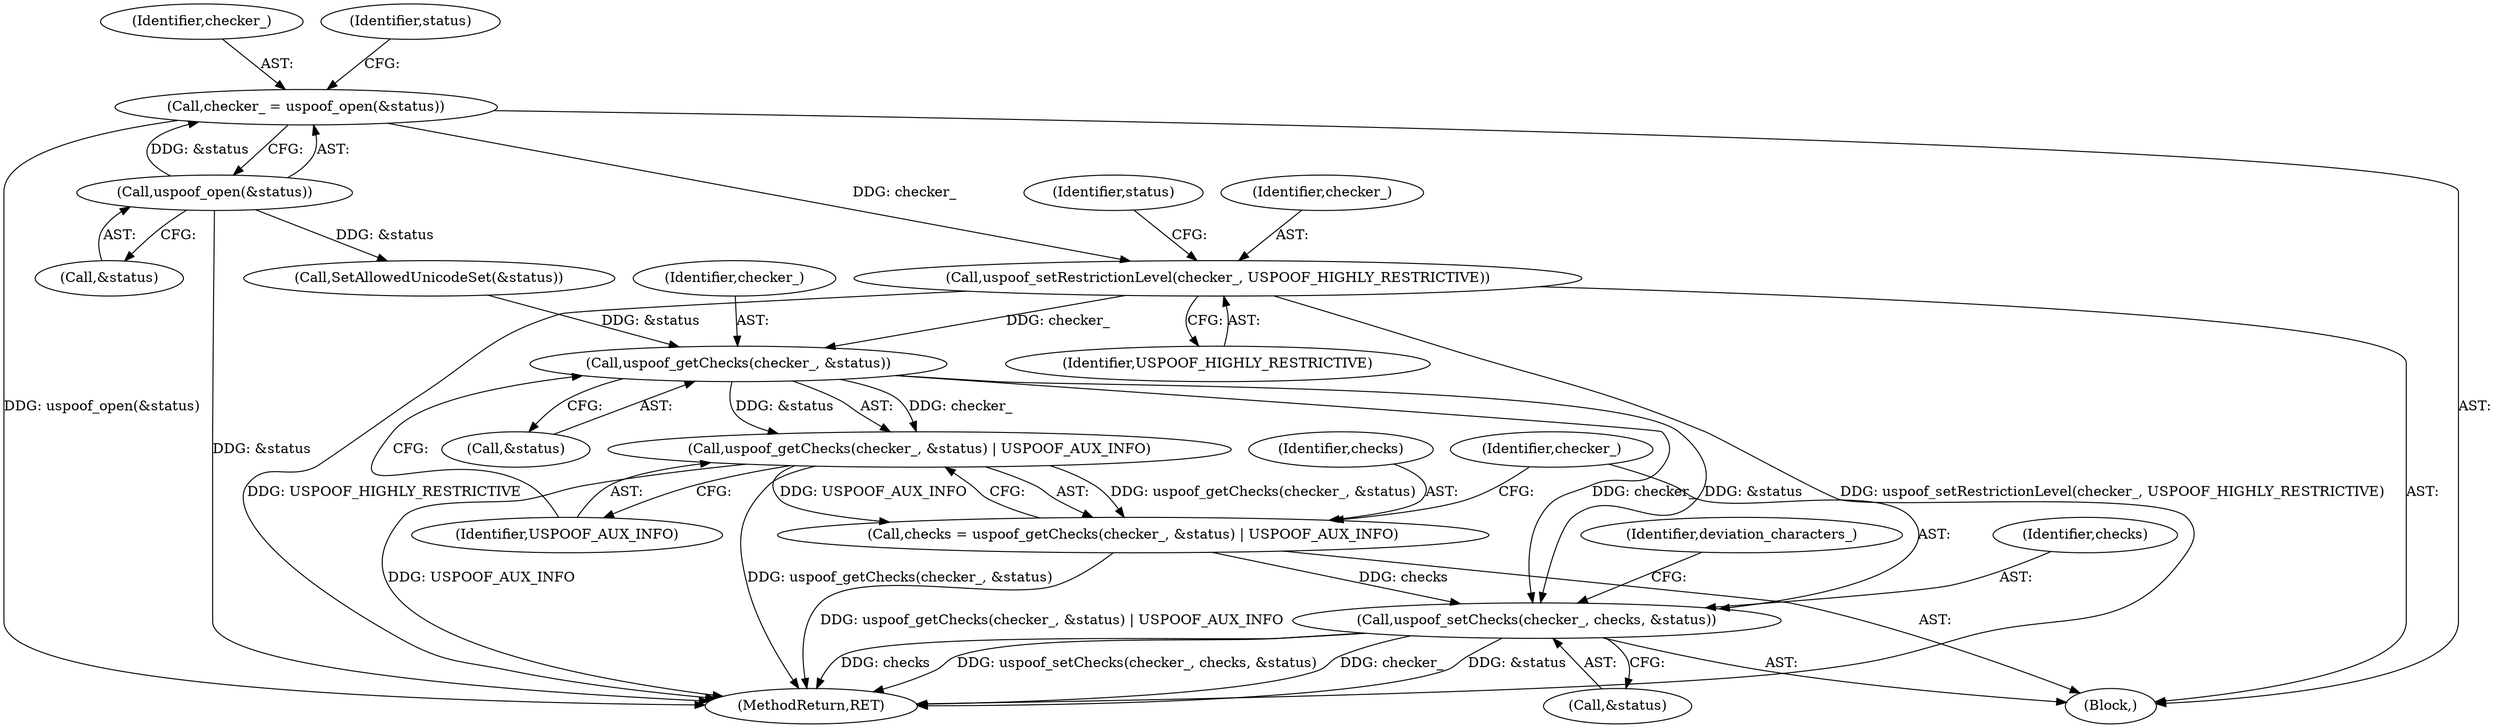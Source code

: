 digraph "0_Chrome_cc0bbcbe7c986094da8e58c37a21fdd179b686b0@API" {
"1000107" [label="(Call,checker_ = uspoof_open(&status))"];
"1000109" [label="(Call,uspoof_open(&status))"];
"1000120" [label="(Call,uspoof_setRestrictionLevel(checker_, USPOOF_HIGHLY_RESTRICTIVE))"];
"1000130" [label="(Call,uspoof_getChecks(checker_, &status))"];
"1000129" [label="(Call,uspoof_getChecks(checker_, &status) | USPOOF_AUX_INFO)"];
"1000127" [label="(Call,checks = uspoof_getChecks(checker_, &status) | USPOOF_AUX_INFO)"];
"1000135" [label="(Call,uspoof_setChecks(checker_, checks, &status))"];
"1000128" [label="(Identifier,checks)"];
"1000135" [label="(Call,uspoof_setChecks(checker_, checks, &status))"];
"1000138" [label="(Call,&status)"];
"1000110" [label="(Call,&status)"];
"1000109" [label="(Call,uspoof_open(&status))"];
"1000122" [label="(Identifier,USPOOF_HIGHLY_RESTRICTIVE)"];
"1000120" [label="(Call,uspoof_setRestrictionLevel(checker_, USPOOF_HIGHLY_RESTRICTIVE))"];
"1000108" [label="(Identifier,checker_)"];
"1000219" [label="(MethodReturn,RET)"];
"1000125" [label="(Identifier,status)"];
"1000131" [label="(Identifier,checker_)"];
"1000107" [label="(Call,checker_ = uspoof_open(&status))"];
"1000137" [label="(Identifier,checks)"];
"1000127" [label="(Call,checks = uspoof_getChecks(checker_, &status) | USPOOF_AUX_INFO)"];
"1000132" [label="(Call,&status)"];
"1000141" [label="(Identifier,deviation_characters_)"];
"1000121" [label="(Identifier,checker_)"];
"1000114" [label="(Identifier,status)"];
"1000123" [label="(Call,SetAllowedUnicodeSet(&status))"];
"1000130" [label="(Call,uspoof_getChecks(checker_, &status))"];
"1000136" [label="(Identifier,checker_)"];
"1000129" [label="(Call,uspoof_getChecks(checker_, &status) | USPOOF_AUX_INFO)"];
"1000134" [label="(Identifier,USPOOF_AUX_INFO)"];
"1000102" [label="(Block,)"];
"1000107" -> "1000102"  [label="AST: "];
"1000107" -> "1000109"  [label="CFG: "];
"1000108" -> "1000107"  [label="AST: "];
"1000109" -> "1000107"  [label="AST: "];
"1000114" -> "1000107"  [label="CFG: "];
"1000107" -> "1000219"  [label="DDG: uspoof_open(&status)"];
"1000109" -> "1000107"  [label="DDG: &status"];
"1000107" -> "1000120"  [label="DDG: checker_"];
"1000109" -> "1000110"  [label="CFG: "];
"1000110" -> "1000109"  [label="AST: "];
"1000109" -> "1000219"  [label="DDG: &status"];
"1000109" -> "1000123"  [label="DDG: &status"];
"1000120" -> "1000102"  [label="AST: "];
"1000120" -> "1000122"  [label="CFG: "];
"1000121" -> "1000120"  [label="AST: "];
"1000122" -> "1000120"  [label="AST: "];
"1000125" -> "1000120"  [label="CFG: "];
"1000120" -> "1000219"  [label="DDG: uspoof_setRestrictionLevel(checker_, USPOOF_HIGHLY_RESTRICTIVE)"];
"1000120" -> "1000219"  [label="DDG: USPOOF_HIGHLY_RESTRICTIVE"];
"1000120" -> "1000130"  [label="DDG: checker_"];
"1000130" -> "1000129"  [label="AST: "];
"1000130" -> "1000132"  [label="CFG: "];
"1000131" -> "1000130"  [label="AST: "];
"1000132" -> "1000130"  [label="AST: "];
"1000134" -> "1000130"  [label="CFG: "];
"1000130" -> "1000129"  [label="DDG: checker_"];
"1000130" -> "1000129"  [label="DDG: &status"];
"1000123" -> "1000130"  [label="DDG: &status"];
"1000130" -> "1000135"  [label="DDG: checker_"];
"1000130" -> "1000135"  [label="DDG: &status"];
"1000129" -> "1000127"  [label="AST: "];
"1000129" -> "1000134"  [label="CFG: "];
"1000134" -> "1000129"  [label="AST: "];
"1000127" -> "1000129"  [label="CFG: "];
"1000129" -> "1000219"  [label="DDG: uspoof_getChecks(checker_, &status)"];
"1000129" -> "1000219"  [label="DDG: USPOOF_AUX_INFO"];
"1000129" -> "1000127"  [label="DDG: uspoof_getChecks(checker_, &status)"];
"1000129" -> "1000127"  [label="DDG: USPOOF_AUX_INFO"];
"1000127" -> "1000102"  [label="AST: "];
"1000128" -> "1000127"  [label="AST: "];
"1000136" -> "1000127"  [label="CFG: "];
"1000127" -> "1000219"  [label="DDG: uspoof_getChecks(checker_, &status) | USPOOF_AUX_INFO"];
"1000127" -> "1000135"  [label="DDG: checks"];
"1000135" -> "1000102"  [label="AST: "];
"1000135" -> "1000138"  [label="CFG: "];
"1000136" -> "1000135"  [label="AST: "];
"1000137" -> "1000135"  [label="AST: "];
"1000138" -> "1000135"  [label="AST: "];
"1000141" -> "1000135"  [label="CFG: "];
"1000135" -> "1000219"  [label="DDG: uspoof_setChecks(checker_, checks, &status)"];
"1000135" -> "1000219"  [label="DDG: checker_"];
"1000135" -> "1000219"  [label="DDG: &status"];
"1000135" -> "1000219"  [label="DDG: checks"];
}
